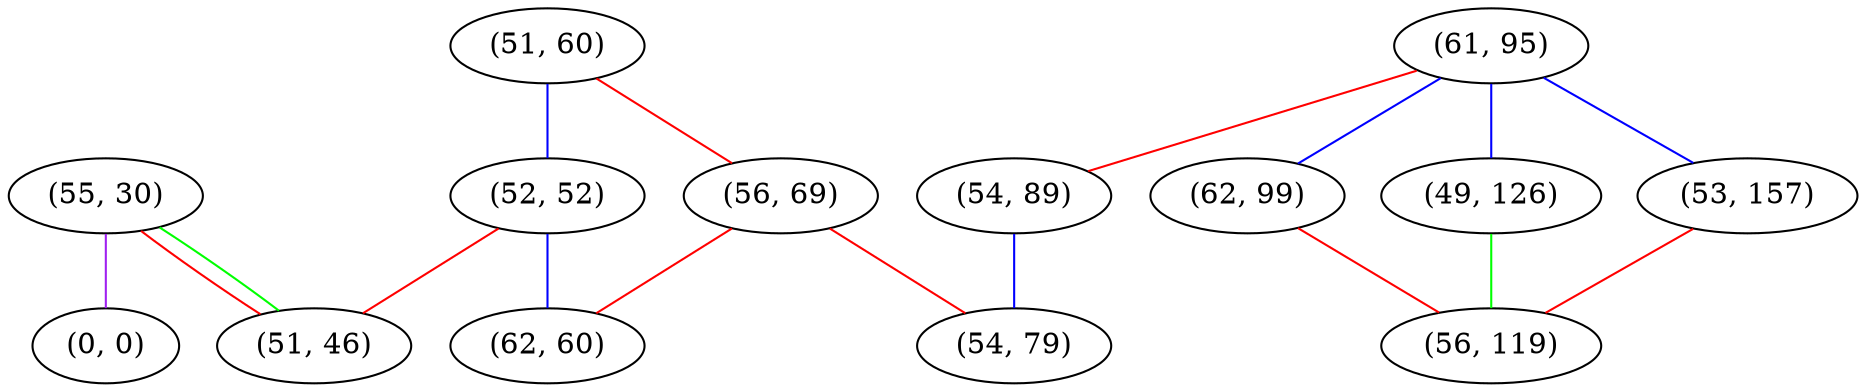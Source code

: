 graph "" {
"(55, 30)";
"(61, 95)";
"(51, 60)";
"(62, 99)";
"(56, 69)";
"(52, 52)";
"(49, 126)";
"(53, 157)";
"(51, 46)";
"(62, 60)";
"(0, 0)";
"(54, 89)";
"(56, 119)";
"(54, 79)";
"(55, 30)" -- "(0, 0)"  [color=purple, key=0, weight=4];
"(55, 30)" -- "(51, 46)"  [color=red, key=0, weight=1];
"(55, 30)" -- "(51, 46)"  [color=green, key=1, weight=2];
"(61, 95)" -- "(62, 99)"  [color=blue, key=0, weight=3];
"(61, 95)" -- "(54, 89)"  [color=red, key=0, weight=1];
"(61, 95)" -- "(49, 126)"  [color=blue, key=0, weight=3];
"(61, 95)" -- "(53, 157)"  [color=blue, key=0, weight=3];
"(51, 60)" -- "(52, 52)"  [color=blue, key=0, weight=3];
"(51, 60)" -- "(56, 69)"  [color=red, key=0, weight=1];
"(62, 99)" -- "(56, 119)"  [color=red, key=0, weight=1];
"(56, 69)" -- "(54, 79)"  [color=red, key=0, weight=1];
"(56, 69)" -- "(62, 60)"  [color=red, key=0, weight=1];
"(52, 52)" -- "(62, 60)"  [color=blue, key=0, weight=3];
"(52, 52)" -- "(51, 46)"  [color=red, key=0, weight=1];
"(49, 126)" -- "(56, 119)"  [color=green, key=0, weight=2];
"(53, 157)" -- "(56, 119)"  [color=red, key=0, weight=1];
"(54, 89)" -- "(54, 79)"  [color=blue, key=0, weight=3];
}
